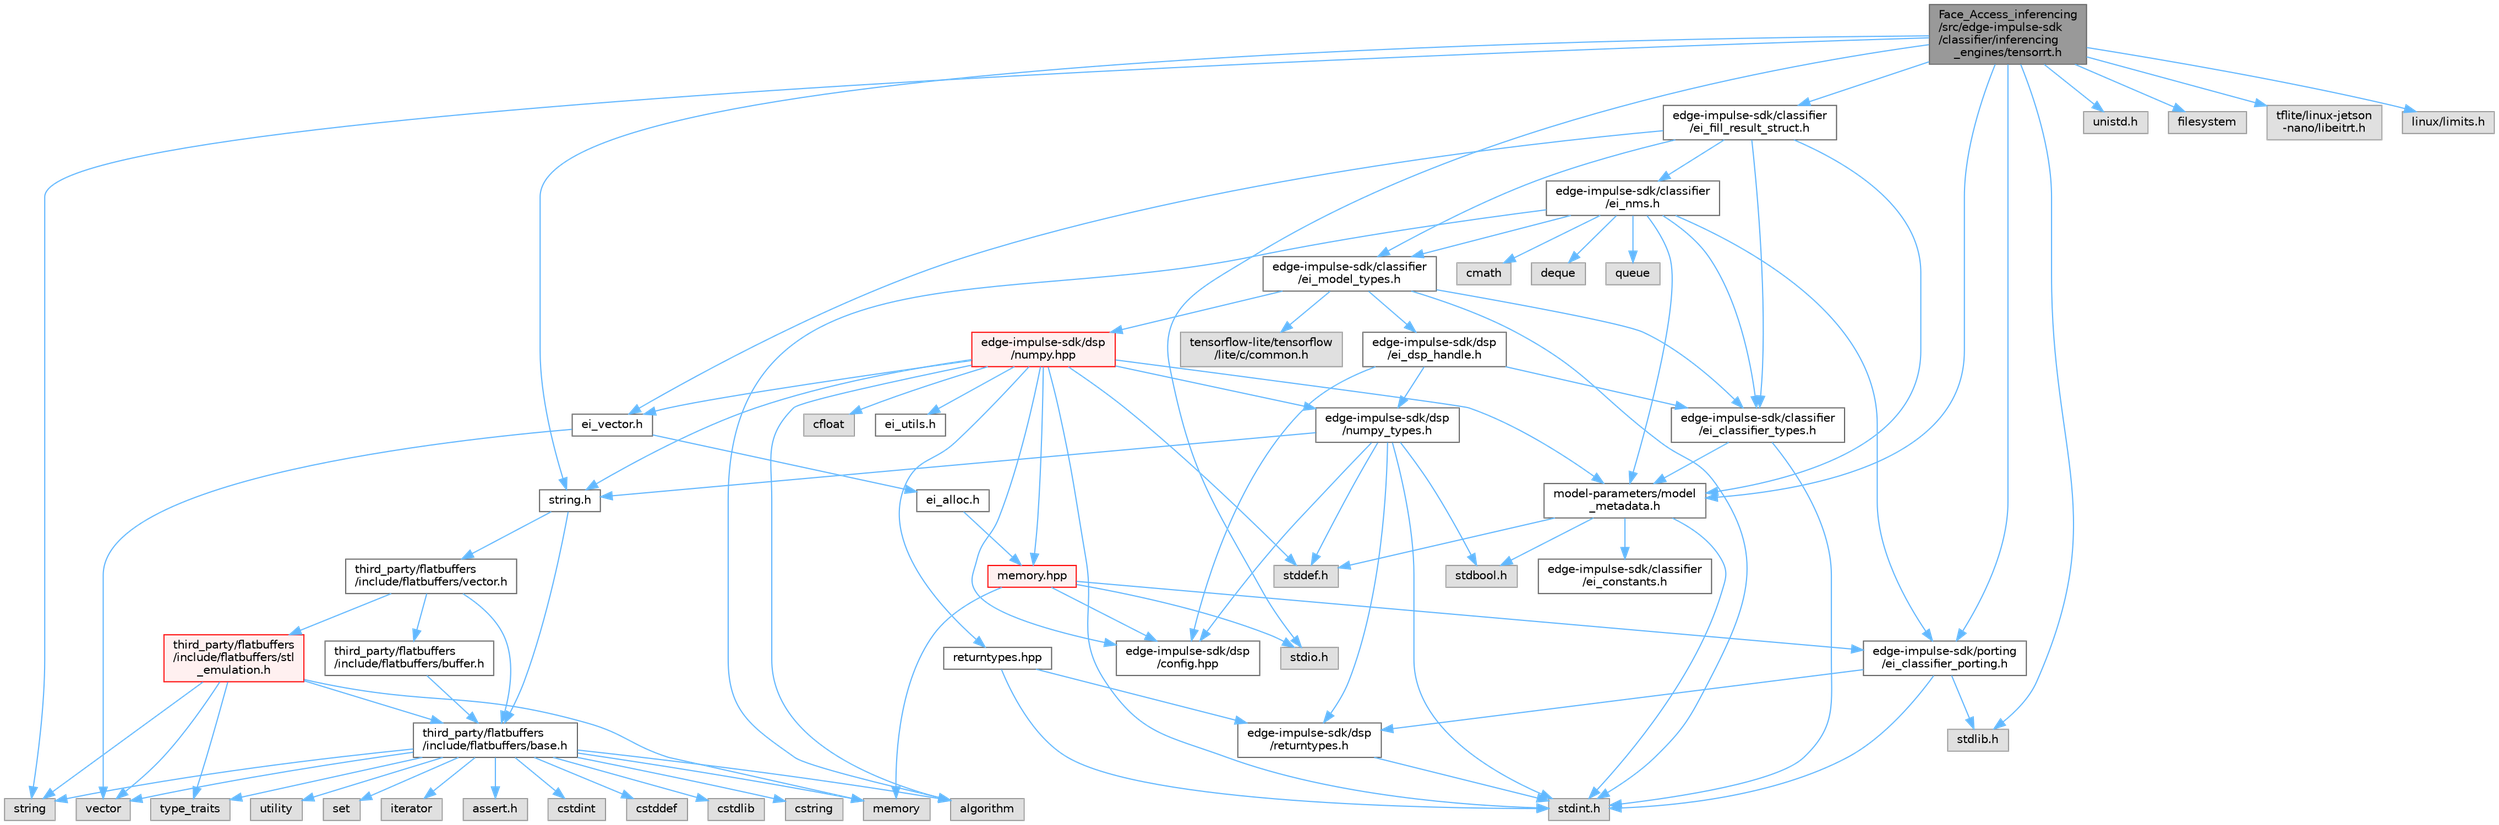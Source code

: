 digraph "Face_Access_inferencing/src/edge-impulse-sdk/classifier/inferencing_engines/tensorrt.h"
{
 // LATEX_PDF_SIZE
  bgcolor="transparent";
  edge [fontname=Helvetica,fontsize=10,labelfontname=Helvetica,labelfontsize=10];
  node [fontname=Helvetica,fontsize=10,shape=box,height=0.2,width=0.4];
  Node1 [id="Node000001",label="Face_Access_inferencing\l/src/edge-impulse-sdk\l/classifier/inferencing\l_engines/tensorrt.h",height=0.2,width=0.4,color="gray40", fillcolor="grey60", style="filled", fontcolor="black",tooltip=" "];
  Node1 -> Node2 [id="edge94_Node000001_Node000002",color="steelblue1",style="solid",tooltip=" "];
  Node2 [id="Node000002",label="model-parameters/model\l_metadata.h",height=0.2,width=0.4,color="grey40", fillcolor="white", style="filled",URL="$model__metadata_8h.html",tooltip=" "];
  Node2 -> Node3 [id="edge95_Node000002_Node000003",color="steelblue1",style="solid",tooltip=" "];
  Node3 [id="Node000003",label="stdint.h",height=0.2,width=0.4,color="grey60", fillcolor="#E0E0E0", style="filled",tooltip=" "];
  Node2 -> Node4 [id="edge96_Node000002_Node000004",color="steelblue1",style="solid",tooltip=" "];
  Node4 [id="Node000004",label="stdbool.h",height=0.2,width=0.4,color="grey60", fillcolor="#E0E0E0", style="filled",tooltip=" "];
  Node2 -> Node5 [id="edge97_Node000002_Node000005",color="steelblue1",style="solid",tooltip=" "];
  Node5 [id="Node000005",label="stddef.h",height=0.2,width=0.4,color="grey60", fillcolor="#E0E0E0", style="filled",tooltip=" "];
  Node2 -> Node6 [id="edge98_Node000002_Node000006",color="steelblue1",style="solid",tooltip=" "];
  Node6 [id="Node000006",label="edge-impulse-sdk/classifier\l/ei_constants.h",height=0.2,width=0.4,color="grey40", fillcolor="white", style="filled",URL="$ei__constants_8h.html",tooltip=" "];
  Node1 -> Node7 [id="edge99_Node000001_Node000007",color="steelblue1",style="solid",tooltip=" "];
  Node7 [id="Node000007",label="edge-impulse-sdk/porting\l/ei_classifier_porting.h",height=0.2,width=0.4,color="grey40", fillcolor="white", style="filled",URL="$ei__classifier__porting_8h.html",tooltip=" "];
  Node7 -> Node3 [id="edge100_Node000007_Node000003",color="steelblue1",style="solid",tooltip=" "];
  Node7 -> Node8 [id="edge101_Node000007_Node000008",color="steelblue1",style="solid",tooltip=" "];
  Node8 [id="Node000008",label="stdlib.h",height=0.2,width=0.4,color="grey60", fillcolor="#E0E0E0", style="filled",tooltip=" "];
  Node7 -> Node9 [id="edge102_Node000007_Node000009",color="steelblue1",style="solid",tooltip=" "];
  Node9 [id="Node000009",label="edge-impulse-sdk/dsp\l/returntypes.h",height=0.2,width=0.4,color="grey40", fillcolor="white", style="filled",URL="$returntypes_8h.html",tooltip=" "];
  Node9 -> Node3 [id="edge103_Node000009_Node000003",color="steelblue1",style="solid",tooltip=" "];
  Node1 -> Node10 [id="edge104_Node000001_Node000010",color="steelblue1",style="solid",tooltip=" "];
  Node10 [id="Node000010",label="edge-impulse-sdk/classifier\l/ei_fill_result_struct.h",height=0.2,width=0.4,color="grey40", fillcolor="white", style="filled",URL="$ei__fill__result__struct_8h.html",tooltip=" "];
  Node10 -> Node2 [id="edge105_Node000010_Node000002",color="steelblue1",style="solid",tooltip=" "];
  Node10 -> Node11 [id="edge106_Node000010_Node000011",color="steelblue1",style="solid",tooltip=" "];
  Node11 [id="Node000011",label="edge-impulse-sdk/classifier\l/ei_model_types.h",height=0.2,width=0.4,color="grey40", fillcolor="white", style="filled",URL="$ei__model__types_8h.html",tooltip=" "];
  Node11 -> Node3 [id="edge107_Node000011_Node000003",color="steelblue1",style="solid",tooltip=" "];
  Node11 -> Node12 [id="edge108_Node000011_Node000012",color="steelblue1",style="solid",tooltip=" "];
  Node12 [id="Node000012",label="edge-impulse-sdk/classifier\l/ei_classifier_types.h",height=0.2,width=0.4,color="grey40", fillcolor="white", style="filled",URL="$ei__classifier__types_8h.html",tooltip=" "];
  Node12 -> Node3 [id="edge109_Node000012_Node000003",color="steelblue1",style="solid",tooltip=" "];
  Node12 -> Node2 [id="edge110_Node000012_Node000002",color="steelblue1",style="solid",tooltip=" "];
  Node11 -> Node13 [id="edge111_Node000011_Node000013",color="steelblue1",style="solid",tooltip=" "];
  Node13 [id="Node000013",label="edge-impulse-sdk/dsp\l/ei_dsp_handle.h",height=0.2,width=0.4,color="grey40", fillcolor="white", style="filled",URL="$ei__dsp__handle_8h.html",tooltip=" "];
  Node13 -> Node14 [id="edge112_Node000013_Node000014",color="steelblue1",style="solid",tooltip=" "];
  Node14 [id="Node000014",label="edge-impulse-sdk/dsp\l/config.hpp",height=0.2,width=0.4,color="grey40", fillcolor="white", style="filled",URL="$config_8hpp.html",tooltip=" "];
  Node13 -> Node15 [id="edge113_Node000013_Node000015",color="steelblue1",style="solid",tooltip=" "];
  Node15 [id="Node000015",label="edge-impulse-sdk/dsp\l/numpy_types.h",height=0.2,width=0.4,color="grey40", fillcolor="white", style="filled",URL="$numpy__types_8h.html",tooltip=" "];
  Node15 -> Node3 [id="edge114_Node000015_Node000003",color="steelblue1",style="solid",tooltip=" "];
  Node15 -> Node4 [id="edge115_Node000015_Node000004",color="steelblue1",style="solid",tooltip=" "];
  Node15 -> Node16 [id="edge116_Node000015_Node000016",color="steelblue1",style="solid",tooltip=" "];
  Node16 [id="Node000016",label="string.h",height=0.2,width=0.4,color="grey40", fillcolor="white", style="filled",URL="$string_8h.html",tooltip=" "];
  Node16 -> Node17 [id="edge117_Node000016_Node000017",color="steelblue1",style="solid",tooltip=" "];
  Node17 [id="Node000017",label="third_party/flatbuffers\l/include/flatbuffers/base.h",height=0.2,width=0.4,color="grey40", fillcolor="white", style="filled",URL="$base_8h.html",tooltip=" "];
  Node17 -> Node18 [id="edge118_Node000017_Node000018",color="steelblue1",style="solid",tooltip=" "];
  Node18 [id="Node000018",label="assert.h",height=0.2,width=0.4,color="grey60", fillcolor="#E0E0E0", style="filled",tooltip=" "];
  Node17 -> Node19 [id="edge119_Node000017_Node000019",color="steelblue1",style="solid",tooltip=" "];
  Node19 [id="Node000019",label="cstdint",height=0.2,width=0.4,color="grey60", fillcolor="#E0E0E0", style="filled",tooltip=" "];
  Node17 -> Node20 [id="edge120_Node000017_Node000020",color="steelblue1",style="solid",tooltip=" "];
  Node20 [id="Node000020",label="cstddef",height=0.2,width=0.4,color="grey60", fillcolor="#E0E0E0", style="filled",tooltip=" "];
  Node17 -> Node21 [id="edge121_Node000017_Node000021",color="steelblue1",style="solid",tooltip=" "];
  Node21 [id="Node000021",label="cstdlib",height=0.2,width=0.4,color="grey60", fillcolor="#E0E0E0", style="filled",tooltip=" "];
  Node17 -> Node22 [id="edge122_Node000017_Node000022",color="steelblue1",style="solid",tooltip=" "];
  Node22 [id="Node000022",label="cstring",height=0.2,width=0.4,color="grey60", fillcolor="#E0E0E0", style="filled",tooltip=" "];
  Node17 -> Node23 [id="edge123_Node000017_Node000023",color="steelblue1",style="solid",tooltip=" "];
  Node23 [id="Node000023",label="utility",height=0.2,width=0.4,color="grey60", fillcolor="#E0E0E0", style="filled",tooltip=" "];
  Node17 -> Node24 [id="edge124_Node000017_Node000024",color="steelblue1",style="solid",tooltip=" "];
  Node24 [id="Node000024",label="string",height=0.2,width=0.4,color="grey60", fillcolor="#E0E0E0", style="filled",tooltip=" "];
  Node17 -> Node25 [id="edge125_Node000017_Node000025",color="steelblue1",style="solid",tooltip=" "];
  Node25 [id="Node000025",label="type_traits",height=0.2,width=0.4,color="grey60", fillcolor="#E0E0E0", style="filled",tooltip=" "];
  Node17 -> Node26 [id="edge126_Node000017_Node000026",color="steelblue1",style="solid",tooltip=" "];
  Node26 [id="Node000026",label="vector",height=0.2,width=0.4,color="grey60", fillcolor="#E0E0E0", style="filled",tooltip=" "];
  Node17 -> Node27 [id="edge127_Node000017_Node000027",color="steelblue1",style="solid",tooltip=" "];
  Node27 [id="Node000027",label="set",height=0.2,width=0.4,color="grey60", fillcolor="#E0E0E0", style="filled",tooltip=" "];
  Node17 -> Node28 [id="edge128_Node000017_Node000028",color="steelblue1",style="solid",tooltip=" "];
  Node28 [id="Node000028",label="algorithm",height=0.2,width=0.4,color="grey60", fillcolor="#E0E0E0", style="filled",tooltip=" "];
  Node17 -> Node29 [id="edge129_Node000017_Node000029",color="steelblue1",style="solid",tooltip=" "];
  Node29 [id="Node000029",label="iterator",height=0.2,width=0.4,color="grey60", fillcolor="#E0E0E0", style="filled",tooltip=" "];
  Node17 -> Node30 [id="edge130_Node000017_Node000030",color="steelblue1",style="solid",tooltip=" "];
  Node30 [id="Node000030",label="memory",height=0.2,width=0.4,color="grey60", fillcolor="#E0E0E0", style="filled",tooltip=" "];
  Node16 -> Node31 [id="edge131_Node000016_Node000031",color="steelblue1",style="solid",tooltip=" "];
  Node31 [id="Node000031",label="third_party/flatbuffers\l/include/flatbuffers/vector.h",height=0.2,width=0.4,color="grey40", fillcolor="white", style="filled",URL="$vector_8h.html",tooltip=" "];
  Node31 -> Node17 [id="edge132_Node000031_Node000017",color="steelblue1",style="solid",tooltip=" "];
  Node31 -> Node32 [id="edge133_Node000031_Node000032",color="steelblue1",style="solid",tooltip=" "];
  Node32 [id="Node000032",label="third_party/flatbuffers\l/include/flatbuffers/buffer.h",height=0.2,width=0.4,color="grey40", fillcolor="white", style="filled",URL="$buffer_8h.html",tooltip=" "];
  Node32 -> Node17 [id="edge134_Node000032_Node000017",color="steelblue1",style="solid",tooltip=" "];
  Node31 -> Node33 [id="edge135_Node000031_Node000033",color="steelblue1",style="solid",tooltip=" "];
  Node33 [id="Node000033",label="third_party/flatbuffers\l/include/flatbuffers/stl\l_emulation.h",height=0.2,width=0.4,color="red", fillcolor="#FFF0F0", style="filled",URL="$stl__emulation_8h.html",tooltip=" "];
  Node33 -> Node17 [id="edge136_Node000033_Node000017",color="steelblue1",style="solid",tooltip=" "];
  Node33 -> Node24 [id="edge137_Node000033_Node000024",color="steelblue1",style="solid",tooltip=" "];
  Node33 -> Node25 [id="edge138_Node000033_Node000025",color="steelblue1",style="solid",tooltip=" "];
  Node33 -> Node26 [id="edge139_Node000033_Node000026",color="steelblue1",style="solid",tooltip=" "];
  Node33 -> Node30 [id="edge140_Node000033_Node000030",color="steelblue1",style="solid",tooltip=" "];
  Node15 -> Node5 [id="edge141_Node000015_Node000005",color="steelblue1",style="solid",tooltip=" "];
  Node15 -> Node14 [id="edge142_Node000015_Node000014",color="steelblue1",style="solid",tooltip=" "];
  Node15 -> Node9 [id="edge143_Node000015_Node000009",color="steelblue1",style="solid",tooltip=" "];
  Node13 -> Node12 [id="edge144_Node000013_Node000012",color="steelblue1",style="solid",tooltip=" "];
  Node11 -> Node35 [id="edge145_Node000011_Node000035",color="steelblue1",style="solid",tooltip=" "];
  Node35 [id="Node000035",label="edge-impulse-sdk/dsp\l/numpy.hpp",height=0.2,width=0.4,color="red", fillcolor="#FFF0F0", style="filled",URL="$numpy_8hpp.html",tooltip=" "];
  Node35 -> Node3 [id="edge146_Node000035_Node000003",color="steelblue1",style="solid",tooltip=" "];
  Node35 -> Node16 [id="edge147_Node000035_Node000016",color="steelblue1",style="solid",tooltip=" "];
  Node35 -> Node5 [id="edge148_Node000035_Node000005",color="steelblue1",style="solid",tooltip=" "];
  Node35 -> Node36 [id="edge149_Node000035_Node000036",color="steelblue1",style="solid",tooltip=" "];
  Node36 [id="Node000036",label="cfloat",height=0.2,width=0.4,color="grey60", fillcolor="#E0E0E0", style="filled",tooltip=" "];
  Node35 -> Node37 [id="edge150_Node000035_Node000037",color="steelblue1",style="solid",tooltip=" "];
  Node37 [id="Node000037",label="ei_vector.h",height=0.2,width=0.4,color="grey40", fillcolor="white", style="filled",URL="$ei__vector_8h.html",tooltip=" "];
  Node37 -> Node38 [id="edge151_Node000037_Node000038",color="steelblue1",style="solid",tooltip=" "];
  Node38 [id="Node000038",label="ei_alloc.h",height=0.2,width=0.4,color="grey40", fillcolor="white", style="filled",URL="$ei__alloc_8h.html",tooltip=" "];
  Node38 -> Node39 [id="edge152_Node000038_Node000039",color="steelblue1",style="solid",tooltip=" "];
  Node39 [id="Node000039",label="memory.hpp",height=0.2,width=0.4,color="red", fillcolor="#FFF0F0", style="filled",URL="$memory_8hpp.html",tooltip=" "];
  Node39 -> Node41 [id="edge153_Node000039_Node000041",color="steelblue1",style="solid",tooltip=" "];
  Node41 [id="Node000041",label="stdio.h",height=0.2,width=0.4,color="grey60", fillcolor="#E0E0E0", style="filled",tooltip=" "];
  Node39 -> Node30 [id="edge154_Node000039_Node000030",color="steelblue1",style="solid",tooltip=" "];
  Node39 -> Node7 [id="edge155_Node000039_Node000007",color="steelblue1",style="solid",tooltip=" "];
  Node39 -> Node14 [id="edge156_Node000039_Node000014",color="steelblue1",style="solid",tooltip=" "];
  Node37 -> Node26 [id="edge157_Node000037_Node000026",color="steelblue1",style="solid",tooltip=" "];
  Node35 -> Node28 [id="edge158_Node000035_Node000028",color="steelblue1",style="solid",tooltip=" "];
  Node35 -> Node15 [id="edge159_Node000035_Node000015",color="steelblue1",style="solid",tooltip=" "];
  Node35 -> Node14 [id="edge160_Node000035_Node000014",color="steelblue1",style="solid",tooltip=" "];
  Node35 -> Node43 [id="edge161_Node000035_Node000043",color="steelblue1",style="solid",tooltip=" "];
  Node43 [id="Node000043",label="returntypes.hpp",height=0.2,width=0.4,color="grey40", fillcolor="white", style="filled",URL="$returntypes_8hpp.html",tooltip=" "];
  Node43 -> Node3 [id="edge162_Node000043_Node000003",color="steelblue1",style="solid",tooltip=" "];
  Node43 -> Node9 [id="edge163_Node000043_Node000009",color="steelblue1",style="solid",tooltip=" "];
  Node35 -> Node39 [id="edge164_Node000035_Node000039",color="steelblue1",style="solid",tooltip=" "];
  Node35 -> Node44 [id="edge165_Node000035_Node000044",color="steelblue1",style="solid",tooltip=" "];
  Node44 [id="Node000044",label="ei_utils.h",height=0.2,width=0.4,color="grey40", fillcolor="white", style="filled",URL="$ei__utils_8h.html",tooltip=" "];
  Node35 -> Node2 [id="edge166_Node000035_Node000002",color="steelblue1",style="solid",tooltip=" "];
  Node11 -> Node62 [id="edge167_Node000011_Node000062",color="steelblue1",style="solid",tooltip=" "];
  Node62 [id="Node000062",label="tensorflow-lite/tensorflow\l/lite/c/common.h",height=0.2,width=0.4,color="grey60", fillcolor="#E0E0E0", style="filled",tooltip=" "];
  Node10 -> Node12 [id="edge168_Node000010_Node000012",color="steelblue1",style="solid",tooltip=" "];
  Node10 -> Node63 [id="edge169_Node000010_Node000063",color="steelblue1",style="solid",tooltip=" "];
  Node63 [id="Node000063",label="edge-impulse-sdk/classifier\l/ei_nms.h",height=0.2,width=0.4,color="grey40", fillcolor="white", style="filled",URL="$ei__nms_8h.html",tooltip=" "];
  Node63 -> Node2 [id="edge170_Node000063_Node000002",color="steelblue1",style="solid",tooltip=" "];
  Node63 -> Node11 [id="edge171_Node000063_Node000011",color="steelblue1",style="solid",tooltip=" "];
  Node63 -> Node12 [id="edge172_Node000063_Node000012",color="steelblue1",style="solid",tooltip=" "];
  Node63 -> Node7 [id="edge173_Node000063_Node000007",color="steelblue1",style="solid",tooltip=" "];
  Node63 -> Node28 [id="edge174_Node000063_Node000028",color="steelblue1",style="solid",tooltip=" "];
  Node63 -> Node64 [id="edge175_Node000063_Node000064",color="steelblue1",style="solid",tooltip=" "];
  Node64 [id="Node000064",label="cmath",height=0.2,width=0.4,color="grey60", fillcolor="#E0E0E0", style="filled",tooltip=" "];
  Node63 -> Node65 [id="edge176_Node000063_Node000065",color="steelblue1",style="solid",tooltip=" "];
  Node65 [id="Node000065",label="deque",height=0.2,width=0.4,color="grey60", fillcolor="#E0E0E0", style="filled",tooltip=" "];
  Node63 -> Node66 [id="edge177_Node000063_Node000066",color="steelblue1",style="solid",tooltip=" "];
  Node66 [id="Node000066",label="queue",height=0.2,width=0.4,color="grey60", fillcolor="#E0E0E0", style="filled",tooltip=" "];
  Node10 -> Node37 [id="edge178_Node000010_Node000037",color="steelblue1",style="solid",tooltip=" "];
  Node1 -> Node41 [id="edge179_Node000001_Node000041",color="steelblue1",style="solid",tooltip=" "];
  Node1 -> Node16 [id="edge180_Node000001_Node000016",color="steelblue1",style="solid",tooltip=" "];
  Node1 -> Node67 [id="edge181_Node000001_Node000067",color="steelblue1",style="solid",tooltip=" "];
  Node67 [id="Node000067",label="unistd.h",height=0.2,width=0.4,color="grey60", fillcolor="#E0E0E0", style="filled",tooltip=" "];
  Node1 -> Node24 [id="edge182_Node000001_Node000024",color="steelblue1",style="solid",tooltip=" "];
  Node1 -> Node68 [id="edge183_Node000001_Node000068",color="steelblue1",style="solid",tooltip=" "];
  Node68 [id="Node000068",label="filesystem",height=0.2,width=0.4,color="grey60", fillcolor="#E0E0E0", style="filled",tooltip=" "];
  Node1 -> Node8 [id="edge184_Node000001_Node000008",color="steelblue1",style="solid",tooltip=" "];
  Node1 -> Node69 [id="edge185_Node000001_Node000069",color="steelblue1",style="solid",tooltip=" "];
  Node69 [id="Node000069",label="tflite/linux-jetson\l-nano/libeitrt.h",height=0.2,width=0.4,color="grey60", fillcolor="#E0E0E0", style="filled",tooltip=" "];
  Node1 -> Node70 [id="edge186_Node000001_Node000070",color="steelblue1",style="solid",tooltip=" "];
  Node70 [id="Node000070",label="linux/limits.h",height=0.2,width=0.4,color="grey60", fillcolor="#E0E0E0", style="filled",tooltip=" "];
}

